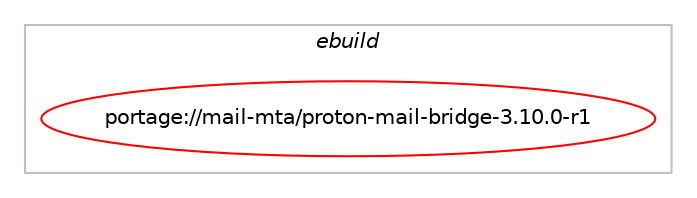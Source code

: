 digraph prolog {

# *************
# Graph options
# *************

newrank=true;
concentrate=true;
compound=true;
graph [rankdir=LR,fontname=Helvetica,fontsize=10,ranksep=1.5];#, ranksep=2.5, nodesep=0.2];
edge  [arrowhead=vee];
node  [fontname=Helvetica,fontsize=10];

# **********
# The ebuild
# **********

subgraph cluster_leftcol {
color=gray;
label=<<i>ebuild</i>>;
id [label="portage://mail-mta/proton-mail-bridge-3.10.0-r1", color=red, width=4, href="../mail-mta/proton-mail-bridge-3.10.0-r1.svg"];
}

# ****************
# The dependencies
# ****************

subgraph cluster_midcol {
color=gray;
label=<<i>dependencies</i>>;
subgraph cluster_compile {
fillcolor="#eeeeee";
style=filled;
label=<<i>compile</i>>;
# *** BEGIN UNKNOWN DEPENDENCY TYPE (TODO) ***
# id -> equal(use_conditional_group(positive,gui,portage://mail-mta/proton-mail-bridge-3.10.0-r1,[package_dependency(portage://mail-mta/proton-mail-bridge-3.10.0-r1,install,no,dev-libs,protobuf,greaterequal,[21.12,,,21.12],any_same_slot,[]),package_dependency(portage://mail-mta/proton-mail-bridge-3.10.0-r1,install,no,dev-libs,sentry-native,greaterequal,[0.6.5,,-r1,0.6.5-r1],[],[]),package_dependency(portage://mail-mta/proton-mail-bridge-3.10.0-r1,install,no,dev-qt,qtbase,none,[,,],[slot(6),equal],[use(enable(gui),none),use(enable(icu),none),use(enable(widgets),none)]),package_dependency(portage://mail-mta/proton-mail-bridge-3.10.0-r1,install,no,dev-qt,qtdeclarative,none,[,,],[slot(6),equal],[use(enable(widgets),none)]),package_dependency(portage://mail-mta/proton-mail-bridge-3.10.0-r1,install,no,dev-qt,qtsvg,none,[,,],[slot(6),equal],[]),package_dependency(portage://mail-mta/proton-mail-bridge-3.10.0-r1,install,no,media-libs,mesa,none,[,,],[],[]),package_dependency(portage://mail-mta/proton-mail-bridge-3.10.0-r1,install,no,net-libs,grpc,none,[,,],any_same_slot,[])]))
# *** END UNKNOWN DEPENDENCY TYPE (TODO) ***

# *** BEGIN UNKNOWN DEPENDENCY TYPE (TODO) ***
# id -> equal(package_dependency(portage://mail-mta/proton-mail-bridge-3.10.0-r1,install,no,app-crypt,libsecret,none,[,,],[],[]))
# *** END UNKNOWN DEPENDENCY TYPE (TODO) ***

}
subgraph cluster_compileandrun {
fillcolor="#eeeeee";
style=filled;
label=<<i>compile and run</i>>;
}
subgraph cluster_run {
fillcolor="#eeeeee";
style=filled;
label=<<i>run</i>>;
# *** BEGIN UNKNOWN DEPENDENCY TYPE (TODO) ***
# id -> equal(use_conditional_group(positive,gui,portage://mail-mta/proton-mail-bridge-3.10.0-r1,[package_dependency(portage://mail-mta/proton-mail-bridge-3.10.0-r1,run,no,dev-libs,protobuf,greaterequal,[21.12,,,21.12],any_same_slot,[]),package_dependency(portage://mail-mta/proton-mail-bridge-3.10.0-r1,run,no,dev-libs,sentry-native,greaterequal,[0.6.5,,-r1,0.6.5-r1],[],[]),package_dependency(portage://mail-mta/proton-mail-bridge-3.10.0-r1,run,no,dev-qt,qtbase,none,[,,],[slot(6),equal],[use(enable(gui),none),use(enable(icu),none),use(enable(widgets),none)]),package_dependency(portage://mail-mta/proton-mail-bridge-3.10.0-r1,run,no,dev-qt,qtdeclarative,none,[,,],[slot(6),equal],[use(enable(widgets),none)]),package_dependency(portage://mail-mta/proton-mail-bridge-3.10.0-r1,run,no,dev-qt,qtsvg,none,[,,],[slot(6),equal],[]),package_dependency(portage://mail-mta/proton-mail-bridge-3.10.0-r1,run,no,media-libs,mesa,none,[,,],[],[]),package_dependency(portage://mail-mta/proton-mail-bridge-3.10.0-r1,run,no,net-libs,grpc,none,[,,],any_same_slot,[])]))
# *** END UNKNOWN DEPENDENCY TYPE (TODO) ***

# *** BEGIN UNKNOWN DEPENDENCY TYPE (TODO) ***
# id -> equal(package_dependency(portage://mail-mta/proton-mail-bridge-3.10.0-r1,run,no,app-crypt,libsecret,none,[,,],[],[]))
# *** END UNKNOWN DEPENDENCY TYPE (TODO) ***

}
}

# **************
# The candidates
# **************

subgraph cluster_choices {
rank=same;
color=gray;
label=<<i>candidates</i>>;

}

}
